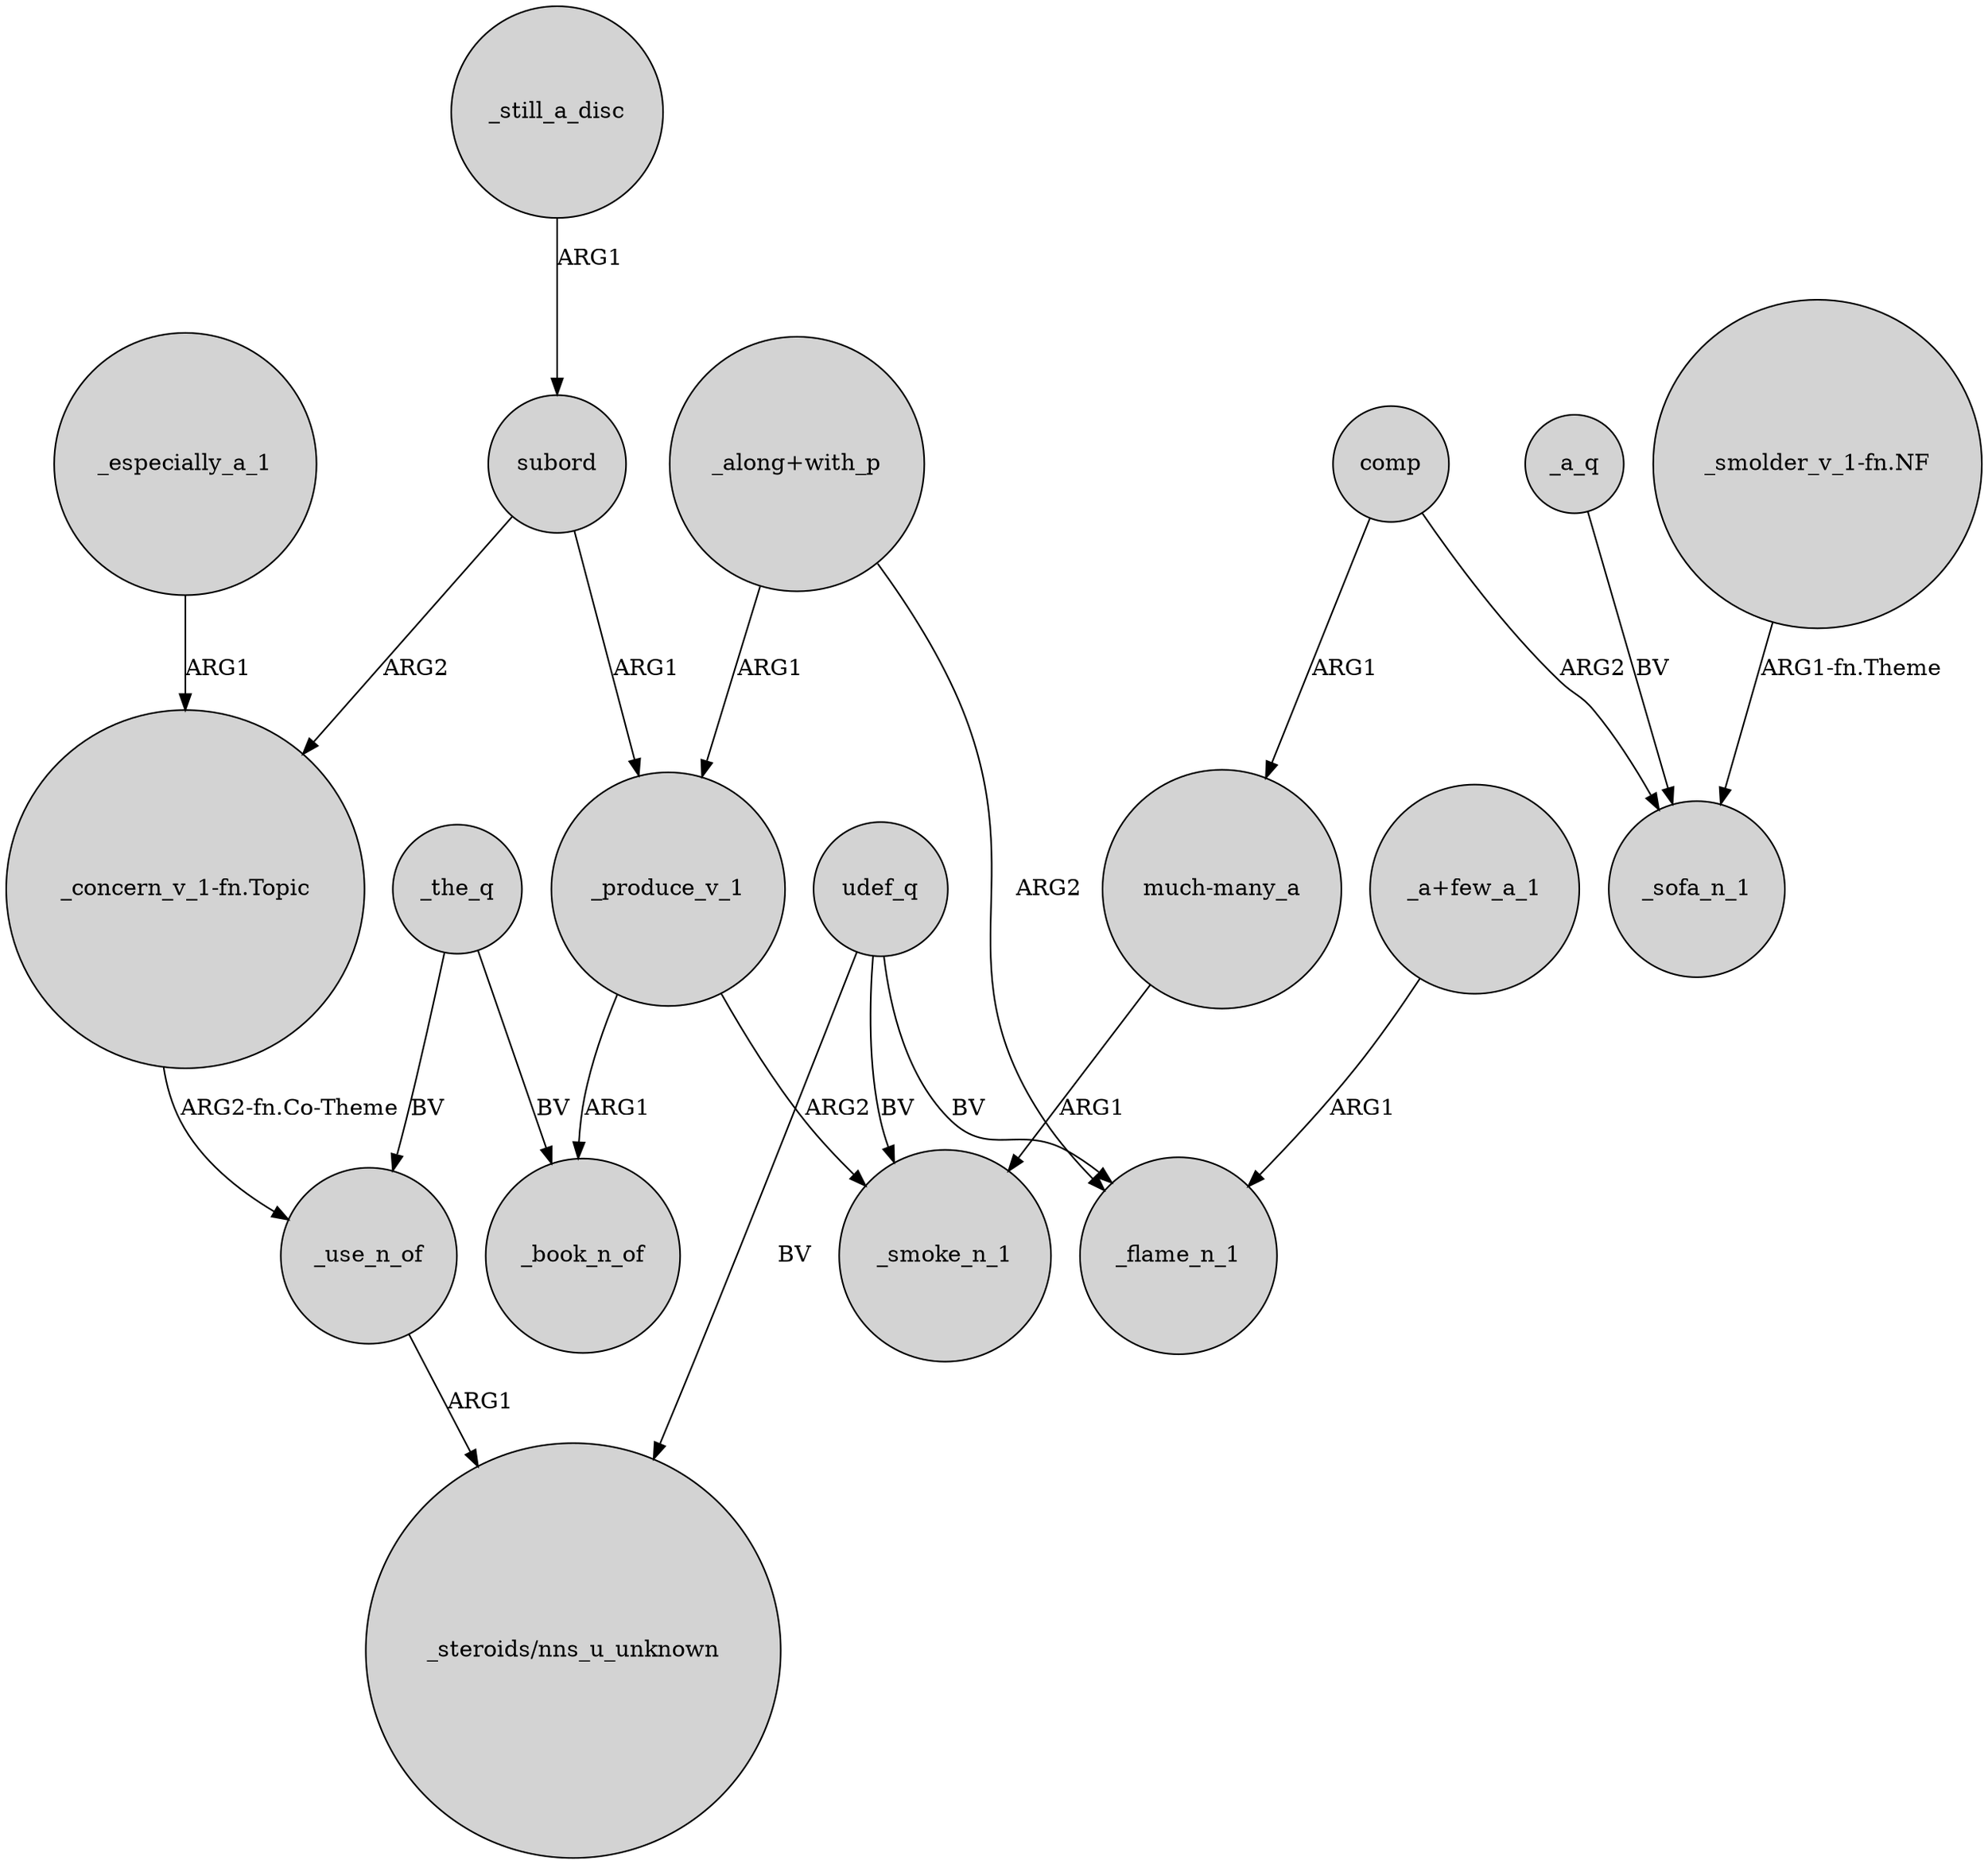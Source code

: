 digraph {
	node [shape=circle style=filled]
	udef_q -> _smoke_n_1 [label=BV]
	_still_a_disc -> subord [label=ARG1]
	"_along+with_p" -> _produce_v_1 [label=ARG1]
	_the_q -> _use_n_of [label=BV]
	_the_q -> _book_n_of [label=BV]
	_use_n_of -> "_steroids/nns_u_unknown" [label=ARG1]
	"_concern_v_1-fn.Topic" -> _use_n_of [label="ARG2-fn.Co-Theme"]
	subord -> "_concern_v_1-fn.Topic" [label=ARG2]
	"_along+with_p" -> _flame_n_1 [label=ARG2]
	_produce_v_1 -> _smoke_n_1 [label=ARG2]
	comp -> "much-many_a" [label=ARG1]
	udef_q -> _flame_n_1 [label=BV]
	_especially_a_1 -> "_concern_v_1-fn.Topic" [label=ARG1]
	"_a+few_a_1" -> _flame_n_1 [label=ARG1]
	comp -> _sofa_n_1 [label=ARG2]
	subord -> _produce_v_1 [label=ARG1]
	_produce_v_1 -> _book_n_of [label=ARG1]
	udef_q -> "_steroids/nns_u_unknown" [label=BV]
	_a_q -> _sofa_n_1 [label=BV]
	"_smolder_v_1-fn.NF" -> _sofa_n_1 [label="ARG1-fn.Theme"]
	"much-many_a" -> _smoke_n_1 [label=ARG1]
}
